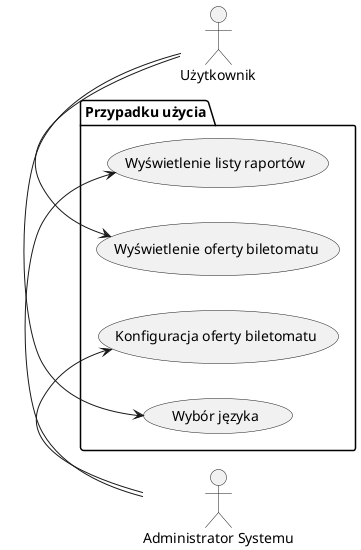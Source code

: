 @startuml 

left to right direction

actor "Użytkownik" as User
actor "Administrator Systemu" as Admin

package "Przypadku użycia" {
usecase "Wyświetlenie listy raportów" as UC1
usecase "Konfiguracja oferty biletomatu" as UC2
usecase "Wyświetlenie oferty biletomatu" as UC3
usecase "Wybór języka" as UC4
}

Admin -> UC1
User -> UC3
Admin -> UC2
User -> UC4

@enduml
